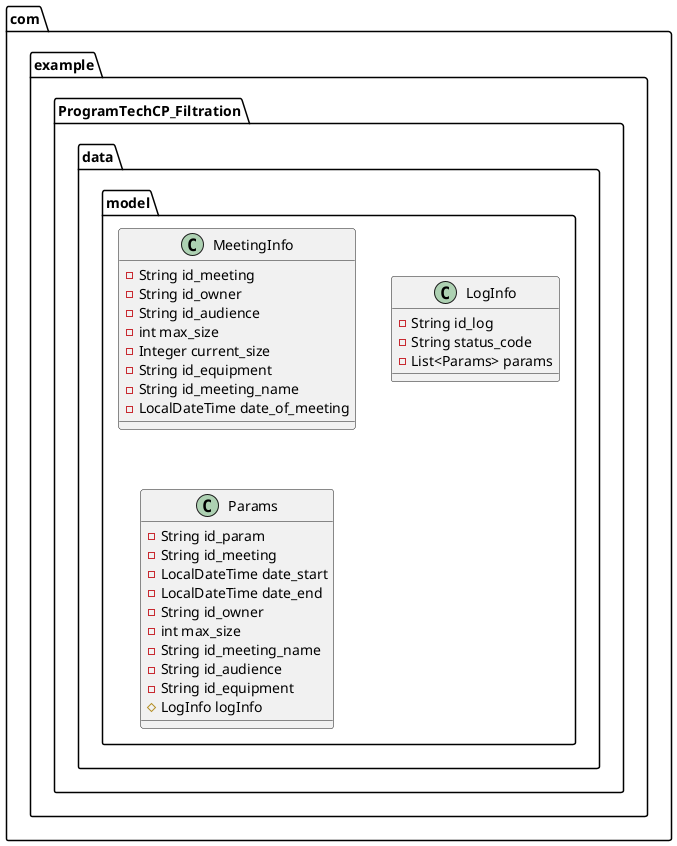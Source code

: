 @startuml
class com.example.ProgramTechCP_Filtration.data.model.MeetingInfo {
- String id_meeting
- String id_owner
- String id_audience
- int max_size
- Integer current_size
- String id_equipment
- String id_meeting_name
- LocalDateTime date_of_meeting
}

class com.example.ProgramTechCP_Filtration.data.model.LogInfo {
- String id_log
- String status_code
- List<Params> params
}

class com.example.ProgramTechCP_Filtration.data.model.Params {
- String id_param
- String id_meeting
- LocalDateTime date_start
- LocalDateTime date_end
- String id_owner
- int max_size
- String id_meeting_name
- String id_audience
- String id_equipment
# LogInfo logInfo
}

@enduml
